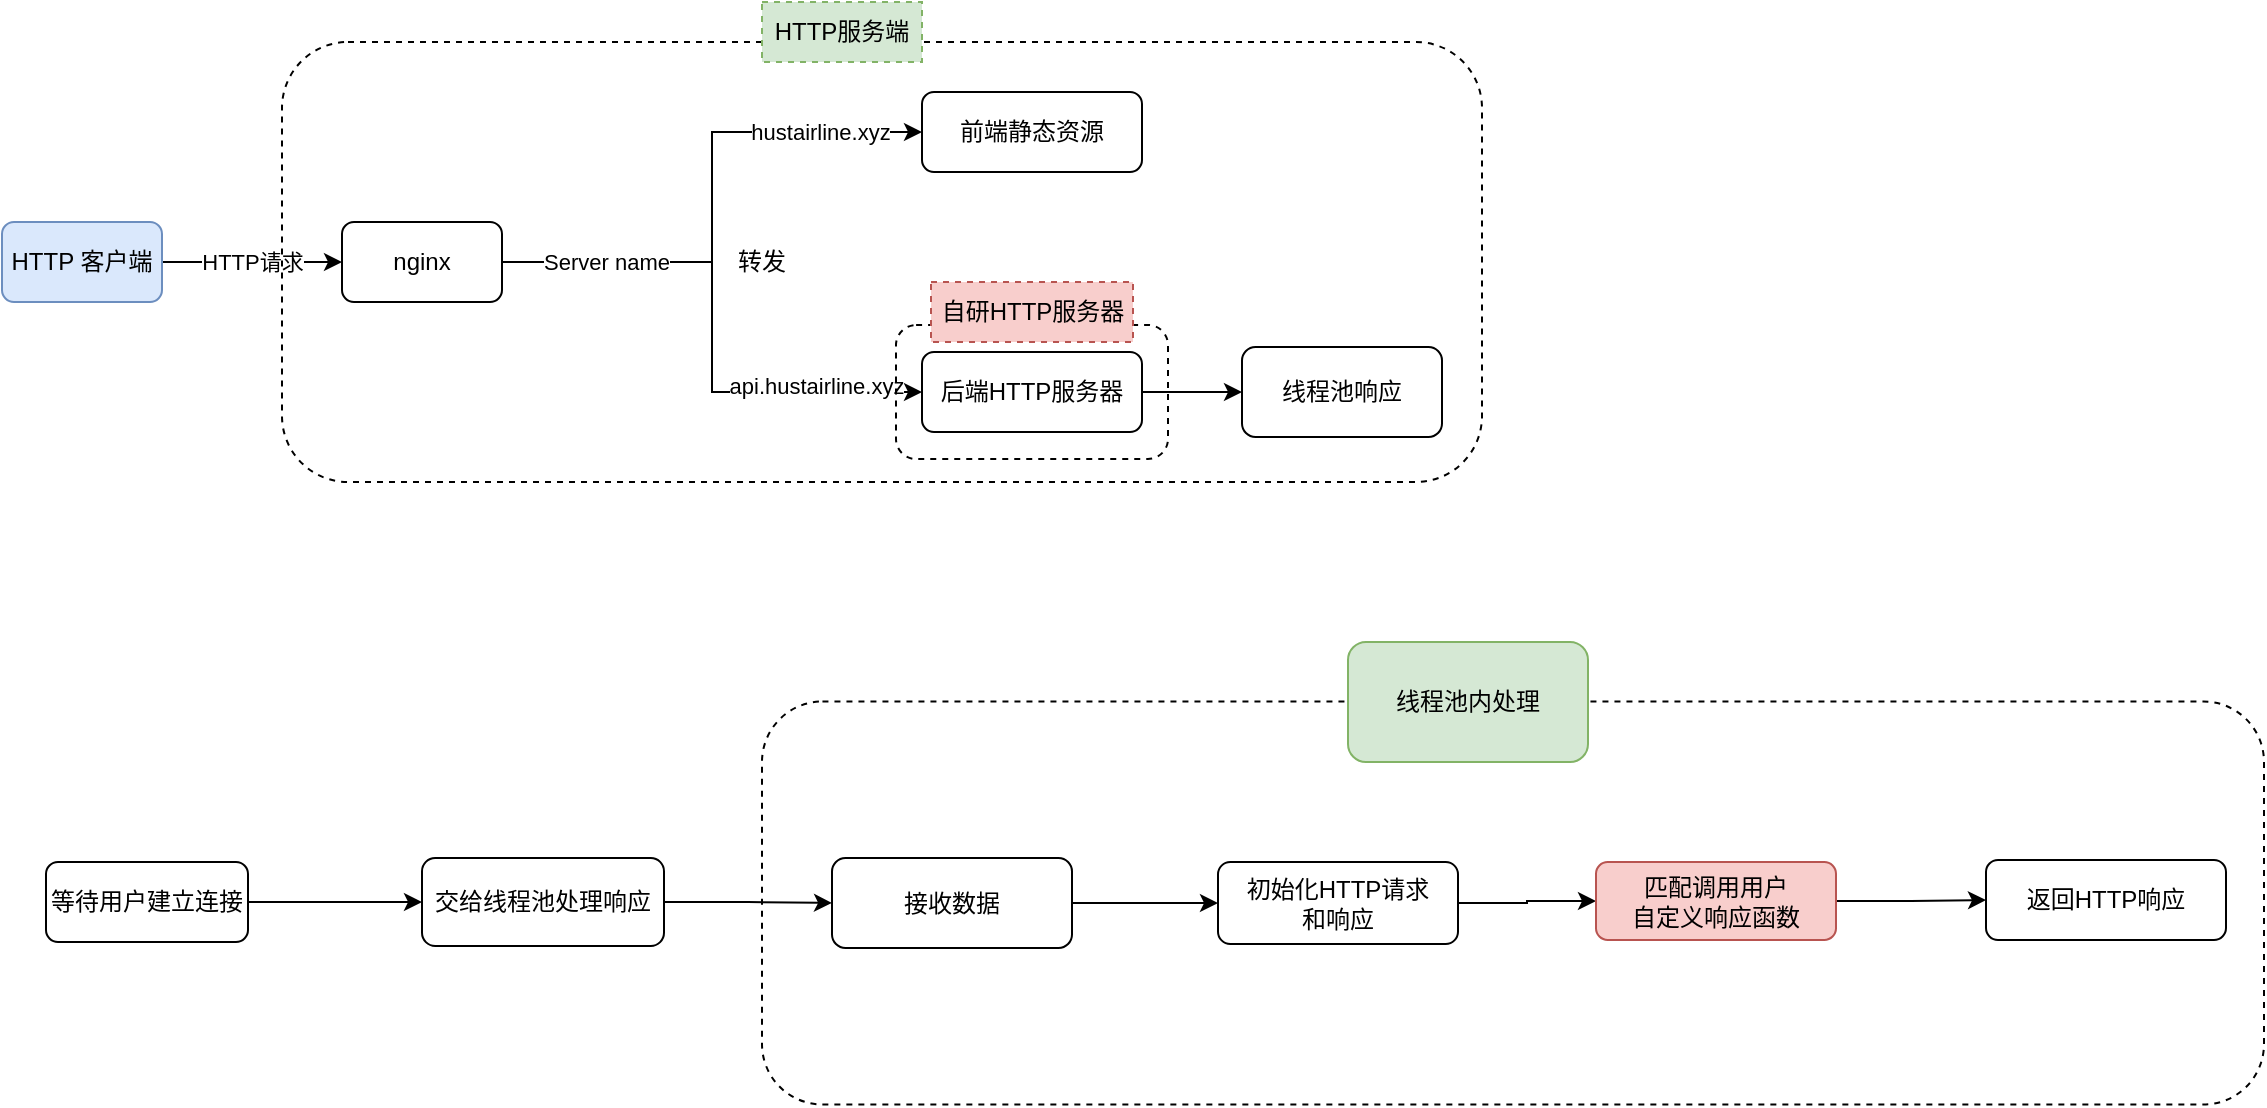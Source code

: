 <mxfile version="20.0.4" type="github">
  <diagram id="Wq_ZDjd97Cr_KuuV2a8x" name="Page-1">
    <mxGraphModel dx="1261" dy="719" grid="0" gridSize="10" guides="1" tooltips="1" connect="1" arrows="1" fold="1" page="1" pageScale="1" pageWidth="827" pageHeight="1169" background="#ffffff" math="0" shadow="0">
      <root>
        <mxCell id="0" />
        <mxCell id="1" parent="0" />
        <mxCell id="wEs3hCSaN0IzluOZxynQ-3" value="HTTP请求" style="edgeStyle=orthogonalEdgeStyle;rounded=0;orthogonalLoop=1;jettySize=auto;html=1;exitX=1;exitY=0.5;exitDx=0;exitDy=0;" edge="1" parent="1" source="wEs3hCSaN0IzluOZxynQ-1" target="wEs3hCSaN0IzluOZxynQ-2">
          <mxGeometry relative="1" as="geometry" />
        </mxCell>
        <mxCell id="wEs3hCSaN0IzluOZxynQ-1" value="HTTP 客户端" style="rounded=1;whiteSpace=wrap;html=1;fillColor=#dae8fc;strokeColor=#6c8ebf;" vertex="1" parent="1">
          <mxGeometry x="63" y="431" width="80" height="40" as="geometry" />
        </mxCell>
        <mxCell id="wEs3hCSaN0IzluOZxynQ-6" style="edgeStyle=orthogonalEdgeStyle;rounded=0;orthogonalLoop=1;jettySize=auto;html=1;exitX=1;exitY=0.5;exitDx=0;exitDy=0;entryX=0;entryY=0.5;entryDx=0;entryDy=0;" edge="1" parent="1" source="wEs3hCSaN0IzluOZxynQ-2" target="wEs3hCSaN0IzluOZxynQ-4">
          <mxGeometry relative="1" as="geometry" />
        </mxCell>
        <mxCell id="wEs3hCSaN0IzluOZxynQ-9" value="hustairline.xyz" style="edgeLabel;html=1;align=center;verticalAlign=middle;resizable=0;points=[];" vertex="1" connectable="0" parent="wEs3hCSaN0IzluOZxynQ-6">
          <mxGeometry x="0.562" y="1" relative="1" as="geometry">
            <mxPoint x="9" y="1" as="offset" />
          </mxGeometry>
        </mxCell>
        <mxCell id="wEs3hCSaN0IzluOZxynQ-7" style="edgeStyle=orthogonalEdgeStyle;rounded=0;orthogonalLoop=1;jettySize=auto;html=1;exitX=1;exitY=0.5;exitDx=0;exitDy=0;entryX=0;entryY=0.5;entryDx=0;entryDy=0;" edge="1" parent="1" source="wEs3hCSaN0IzluOZxynQ-2" target="wEs3hCSaN0IzluOZxynQ-5">
          <mxGeometry relative="1" as="geometry" />
        </mxCell>
        <mxCell id="wEs3hCSaN0IzluOZxynQ-8" value="Server name" style="edgeLabel;html=1;align=center;verticalAlign=middle;resizable=0;points=[];" vertex="1" connectable="0" parent="wEs3hCSaN0IzluOZxynQ-7">
          <mxGeometry x="-0.741" y="-2" relative="1" as="geometry">
            <mxPoint x="16" y="-2" as="offset" />
          </mxGeometry>
        </mxCell>
        <mxCell id="wEs3hCSaN0IzluOZxynQ-10" value="api.hustairline.xyz" style="edgeLabel;html=1;align=center;verticalAlign=middle;resizable=0;points=[];" vertex="1" connectable="0" parent="wEs3hCSaN0IzluOZxynQ-7">
          <mxGeometry x="0.519" y="3" relative="1" as="geometry">
            <mxPoint x="13" as="offset" />
          </mxGeometry>
        </mxCell>
        <mxCell id="wEs3hCSaN0IzluOZxynQ-2" value="nginx" style="rounded=1;whiteSpace=wrap;html=1;" vertex="1" parent="1">
          <mxGeometry x="233" y="431" width="80" height="40" as="geometry" />
        </mxCell>
        <mxCell id="wEs3hCSaN0IzluOZxynQ-4" value="前端静态资源" style="rounded=1;whiteSpace=wrap;html=1;" vertex="1" parent="1">
          <mxGeometry x="523" y="366" width="110" height="40" as="geometry" />
        </mxCell>
        <mxCell id="wEs3hCSaN0IzluOZxynQ-13" style="edgeStyle=orthogonalEdgeStyle;rounded=0;orthogonalLoop=1;jettySize=auto;html=1;exitX=1;exitY=0.5;exitDx=0;exitDy=0;" edge="1" parent="1" source="wEs3hCSaN0IzluOZxynQ-5" target="wEs3hCSaN0IzluOZxynQ-12">
          <mxGeometry relative="1" as="geometry" />
        </mxCell>
        <mxCell id="wEs3hCSaN0IzluOZxynQ-5" value="后端HTTP服务器" style="rounded=1;whiteSpace=wrap;html=1;" vertex="1" parent="1">
          <mxGeometry x="523" y="496" width="110" height="40" as="geometry" />
        </mxCell>
        <mxCell id="wEs3hCSaN0IzluOZxynQ-11" value="转发" style="text;html=1;strokeColor=none;fillColor=none;align=center;verticalAlign=middle;whiteSpace=wrap;rounded=0;" vertex="1" parent="1">
          <mxGeometry x="413" y="436" width="60" height="30" as="geometry" />
        </mxCell>
        <mxCell id="wEs3hCSaN0IzluOZxynQ-12" value="线程池响应" style="rounded=1;whiteSpace=wrap;html=1;" vertex="1" parent="1">
          <mxGeometry x="683" y="493.5" width="100" height="45" as="geometry" />
        </mxCell>
        <mxCell id="wEs3hCSaN0IzluOZxynQ-14" value="" style="rounded=1;whiteSpace=wrap;html=1;fillColor=none;dashed=1;glass=0;shadow=0;sketch=0;" vertex="1" parent="1">
          <mxGeometry x="203" y="341" width="600" height="220" as="geometry" />
        </mxCell>
        <mxCell id="wEs3hCSaN0IzluOZxynQ-15" value="HTTP服务端" style="text;html=1;strokeColor=#82b366;fillColor=#d5e8d4;align=center;verticalAlign=middle;whiteSpace=wrap;rounded=0;dashed=1;" vertex="1" parent="1">
          <mxGeometry x="443" y="321" width="80" height="30" as="geometry" />
        </mxCell>
        <mxCell id="wEs3hCSaN0IzluOZxynQ-16" value="" style="rounded=1;whiteSpace=wrap;html=1;shadow=0;glass=0;dashed=1;sketch=0;fillColor=none;" vertex="1" parent="1">
          <mxGeometry x="510" y="482.5" width="136" height="67" as="geometry" />
        </mxCell>
        <mxCell id="wEs3hCSaN0IzluOZxynQ-17" value="自研HTTP服务器" style="text;html=1;strokeColor=#b85450;fillColor=#f8cecc;align=center;verticalAlign=middle;whiteSpace=wrap;rounded=0;shadow=0;glass=0;dashed=1;sketch=0;" vertex="1" parent="1">
          <mxGeometry x="527.5" y="461" width="101" height="30" as="geometry" />
        </mxCell>
        <mxCell id="wEs3hCSaN0IzluOZxynQ-24" style="edgeStyle=orthogonalEdgeStyle;rounded=0;orthogonalLoop=1;jettySize=auto;html=1;exitX=1;exitY=0.5;exitDx=0;exitDy=0;" edge="1" parent="1" source="wEs3hCSaN0IzluOZxynQ-18" target="wEs3hCSaN0IzluOZxynQ-19">
          <mxGeometry relative="1" as="geometry" />
        </mxCell>
        <mxCell id="wEs3hCSaN0IzluOZxynQ-18" value="等待用户建立连接" style="rounded=1;whiteSpace=wrap;html=1;shadow=0;glass=0;sketch=0;fillColor=none;strokeColor=default;" vertex="1" parent="1">
          <mxGeometry x="85" y="751" width="101" height="40" as="geometry" />
        </mxCell>
        <mxCell id="wEs3hCSaN0IzluOZxynQ-25" style="edgeStyle=orthogonalEdgeStyle;rounded=0;orthogonalLoop=1;jettySize=auto;html=1;exitX=1;exitY=0.5;exitDx=0;exitDy=0;entryX=0;entryY=0.5;entryDx=0;entryDy=0;" edge="1" parent="1" source="wEs3hCSaN0IzluOZxynQ-19" target="wEs3hCSaN0IzluOZxynQ-20">
          <mxGeometry relative="1" as="geometry" />
        </mxCell>
        <mxCell id="wEs3hCSaN0IzluOZxynQ-19" value="交给线程池处理响应" style="rounded=1;whiteSpace=wrap;html=1;shadow=0;glass=0;sketch=0;strokeColor=default;fillColor=none;" vertex="1" parent="1">
          <mxGeometry x="273" y="749" width="121" height="44" as="geometry" />
        </mxCell>
        <mxCell id="wEs3hCSaN0IzluOZxynQ-27" style="edgeStyle=orthogonalEdgeStyle;rounded=0;orthogonalLoop=1;jettySize=auto;html=1;exitX=1;exitY=0.5;exitDx=0;exitDy=0;" edge="1" parent="1" source="wEs3hCSaN0IzluOZxynQ-20" target="wEs3hCSaN0IzluOZxynQ-21">
          <mxGeometry relative="1" as="geometry" />
        </mxCell>
        <mxCell id="wEs3hCSaN0IzluOZxynQ-20" value="接收数据" style="rounded=1;whiteSpace=wrap;html=1;shadow=0;glass=0;sketch=0;strokeColor=default;fillColor=none;" vertex="1" parent="1">
          <mxGeometry x="478" y="749" width="120" height="45" as="geometry" />
        </mxCell>
        <mxCell id="wEs3hCSaN0IzluOZxynQ-28" style="edgeStyle=orthogonalEdgeStyle;rounded=0;orthogonalLoop=1;jettySize=auto;html=1;exitX=1;exitY=0.5;exitDx=0;exitDy=0;" edge="1" parent="1" source="wEs3hCSaN0IzluOZxynQ-21" target="wEs3hCSaN0IzluOZxynQ-22">
          <mxGeometry relative="1" as="geometry" />
        </mxCell>
        <mxCell id="wEs3hCSaN0IzluOZxynQ-21" value="初始化HTTP请求&lt;br&gt;和响应" style="rounded=1;whiteSpace=wrap;html=1;shadow=0;glass=0;sketch=0;strokeColor=default;fillColor=none;" vertex="1" parent="1">
          <mxGeometry x="671" y="751" width="120" height="41" as="geometry" />
        </mxCell>
        <mxCell id="wEs3hCSaN0IzluOZxynQ-29" style="edgeStyle=orthogonalEdgeStyle;rounded=0;orthogonalLoop=1;jettySize=auto;html=1;exitX=1;exitY=0.5;exitDx=0;exitDy=0;" edge="1" parent="1" source="wEs3hCSaN0IzluOZxynQ-22" target="wEs3hCSaN0IzluOZxynQ-23">
          <mxGeometry relative="1" as="geometry" />
        </mxCell>
        <mxCell id="wEs3hCSaN0IzluOZxynQ-22" value="匹配调用用户&lt;br&gt;自定义响应函数" style="rounded=1;whiteSpace=wrap;html=1;shadow=0;glass=0;sketch=0;strokeColor=#b85450;fillColor=#f8cecc;" vertex="1" parent="1">
          <mxGeometry x="860" y="751" width="120" height="39" as="geometry" />
        </mxCell>
        <mxCell id="wEs3hCSaN0IzluOZxynQ-23" value="返回HTTP响应" style="rounded=1;whiteSpace=wrap;html=1;shadow=0;glass=0;sketch=0;strokeColor=default;fillColor=none;" vertex="1" parent="1">
          <mxGeometry x="1055" y="750" width="120" height="40" as="geometry" />
        </mxCell>
        <mxCell id="wEs3hCSaN0IzluOZxynQ-31" value="" style="rounded=1;whiteSpace=wrap;html=1;shadow=0;glass=0;sketch=0;strokeColor=default;fillColor=none;dashed=1;" vertex="1" parent="1">
          <mxGeometry x="443" y="670.75" width="751" height="201.5" as="geometry" />
        </mxCell>
        <mxCell id="wEs3hCSaN0IzluOZxynQ-33" value="线程池内处理" style="rounded=1;whiteSpace=wrap;html=1;shadow=0;glass=0;sketch=0;strokeColor=#82b366;fillColor=#d5e8d4;" vertex="1" parent="1">
          <mxGeometry x="736" y="641" width="120" height="60" as="geometry" />
        </mxCell>
      </root>
    </mxGraphModel>
  </diagram>
</mxfile>
